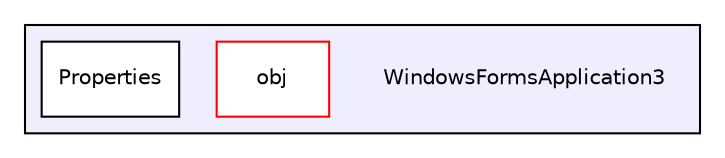 digraph "WindowsFormsApplication3" {
  compound=true
  node [ fontsize="10", fontname="Helvetica"];
  edge [ labelfontsize="10", labelfontname="Helvetica"];
  subgraph clusterdir_96caad0166c2d8dcea48ec6de6940029 {
    graph [ bgcolor="#eeeeff", pencolor="black", label="" URL="dir_96caad0166c2d8dcea48ec6de6940029.html"];
    dir_96caad0166c2d8dcea48ec6de6940029 [shape=plaintext label="WindowsFormsApplication3"];
    dir_a3513742d7318ad19be6c86f421f80cb [shape=box label="obj" color="red" fillcolor="white" style="filled" URL="dir_a3513742d7318ad19be6c86f421f80cb.html"];
    dir_a4daaf9de8925c0db3cf8e1922a322e4 [shape=box label="Properties" color="black" fillcolor="white" style="filled" URL="dir_a4daaf9de8925c0db3cf8e1922a322e4.html"];
  }
}

